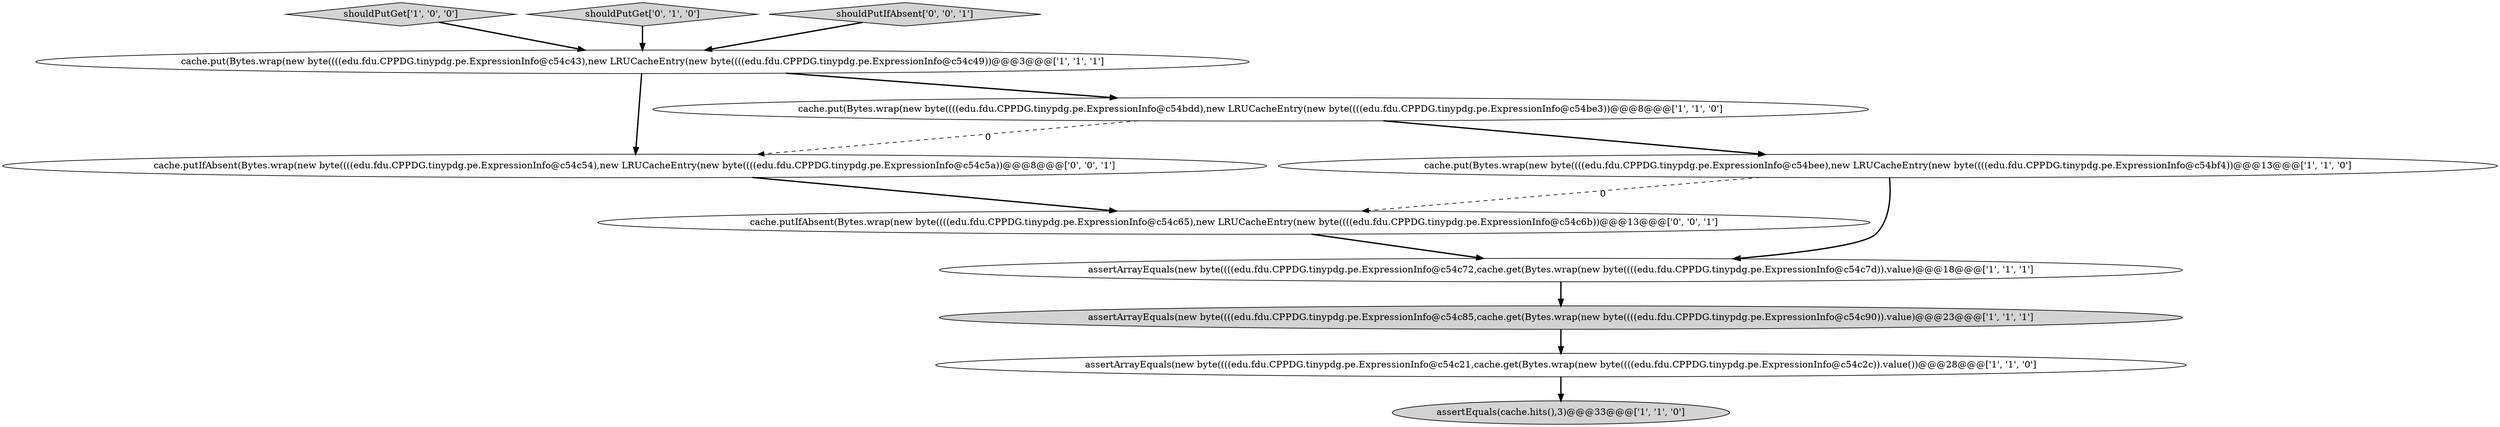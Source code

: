 digraph {
2 [style = filled, label = "assertArrayEquals(new byte((((edu.fdu.CPPDG.tinypdg.pe.ExpressionInfo@c54c21,cache.get(Bytes.wrap(new byte((((edu.fdu.CPPDG.tinypdg.pe.ExpressionInfo@c54c2c)).value())@@@28@@@['1', '1', '0']", fillcolor = white, shape = ellipse image = "AAA0AAABBB1BBB"];
9 [style = filled, label = "cache.putIfAbsent(Bytes.wrap(new byte((((edu.fdu.CPPDG.tinypdg.pe.ExpressionInfo@c54c65),new LRUCacheEntry(new byte((((edu.fdu.CPPDG.tinypdg.pe.ExpressionInfo@c54c6b))@@@13@@@['0', '0', '1']", fillcolor = white, shape = ellipse image = "AAA0AAABBB3BBB"];
1 [style = filled, label = "assertEquals(cache.hits(),3)@@@33@@@['1', '1', '0']", fillcolor = lightgray, shape = ellipse image = "AAA0AAABBB1BBB"];
5 [style = filled, label = "cache.put(Bytes.wrap(new byte((((edu.fdu.CPPDG.tinypdg.pe.ExpressionInfo@c54c43),new LRUCacheEntry(new byte((((edu.fdu.CPPDG.tinypdg.pe.ExpressionInfo@c54c49))@@@3@@@['1', '1', '1']", fillcolor = white, shape = ellipse image = "AAA0AAABBB1BBB"];
0 [style = filled, label = "assertArrayEquals(new byte((((edu.fdu.CPPDG.tinypdg.pe.ExpressionInfo@c54c85,cache.get(Bytes.wrap(new byte((((edu.fdu.CPPDG.tinypdg.pe.ExpressionInfo@c54c90)).value)@@@23@@@['1', '1', '1']", fillcolor = lightgray, shape = ellipse image = "AAA0AAABBB1BBB"];
6 [style = filled, label = "shouldPutGet['1', '0', '0']", fillcolor = lightgray, shape = diamond image = "AAA0AAABBB1BBB"];
8 [style = filled, label = "shouldPutGet['0', '1', '0']", fillcolor = lightgray, shape = diamond image = "AAA0AAABBB2BBB"];
10 [style = filled, label = "shouldPutIfAbsent['0', '0', '1']", fillcolor = lightgray, shape = diamond image = "AAA0AAABBB3BBB"];
11 [style = filled, label = "cache.putIfAbsent(Bytes.wrap(new byte((((edu.fdu.CPPDG.tinypdg.pe.ExpressionInfo@c54c54),new LRUCacheEntry(new byte((((edu.fdu.CPPDG.tinypdg.pe.ExpressionInfo@c54c5a))@@@8@@@['0', '0', '1']", fillcolor = white, shape = ellipse image = "AAA0AAABBB3BBB"];
3 [style = filled, label = "cache.put(Bytes.wrap(new byte((((edu.fdu.CPPDG.tinypdg.pe.ExpressionInfo@c54bee),new LRUCacheEntry(new byte((((edu.fdu.CPPDG.tinypdg.pe.ExpressionInfo@c54bf4))@@@13@@@['1', '1', '0']", fillcolor = white, shape = ellipse image = "AAA0AAABBB1BBB"];
7 [style = filled, label = "cache.put(Bytes.wrap(new byte((((edu.fdu.CPPDG.tinypdg.pe.ExpressionInfo@c54bdd),new LRUCacheEntry(new byte((((edu.fdu.CPPDG.tinypdg.pe.ExpressionInfo@c54be3))@@@8@@@['1', '1', '0']", fillcolor = white, shape = ellipse image = "AAA0AAABBB1BBB"];
4 [style = filled, label = "assertArrayEquals(new byte((((edu.fdu.CPPDG.tinypdg.pe.ExpressionInfo@c54c72,cache.get(Bytes.wrap(new byte((((edu.fdu.CPPDG.tinypdg.pe.ExpressionInfo@c54c7d)).value)@@@18@@@['1', '1', '1']", fillcolor = white, shape = ellipse image = "AAA0AAABBB1BBB"];
7->11 [style = dashed, label="0"];
0->2 [style = bold, label=""];
11->9 [style = bold, label=""];
5->11 [style = bold, label=""];
8->5 [style = bold, label=""];
9->4 [style = bold, label=""];
2->1 [style = bold, label=""];
3->4 [style = bold, label=""];
5->7 [style = bold, label=""];
10->5 [style = bold, label=""];
4->0 [style = bold, label=""];
6->5 [style = bold, label=""];
3->9 [style = dashed, label="0"];
7->3 [style = bold, label=""];
}
